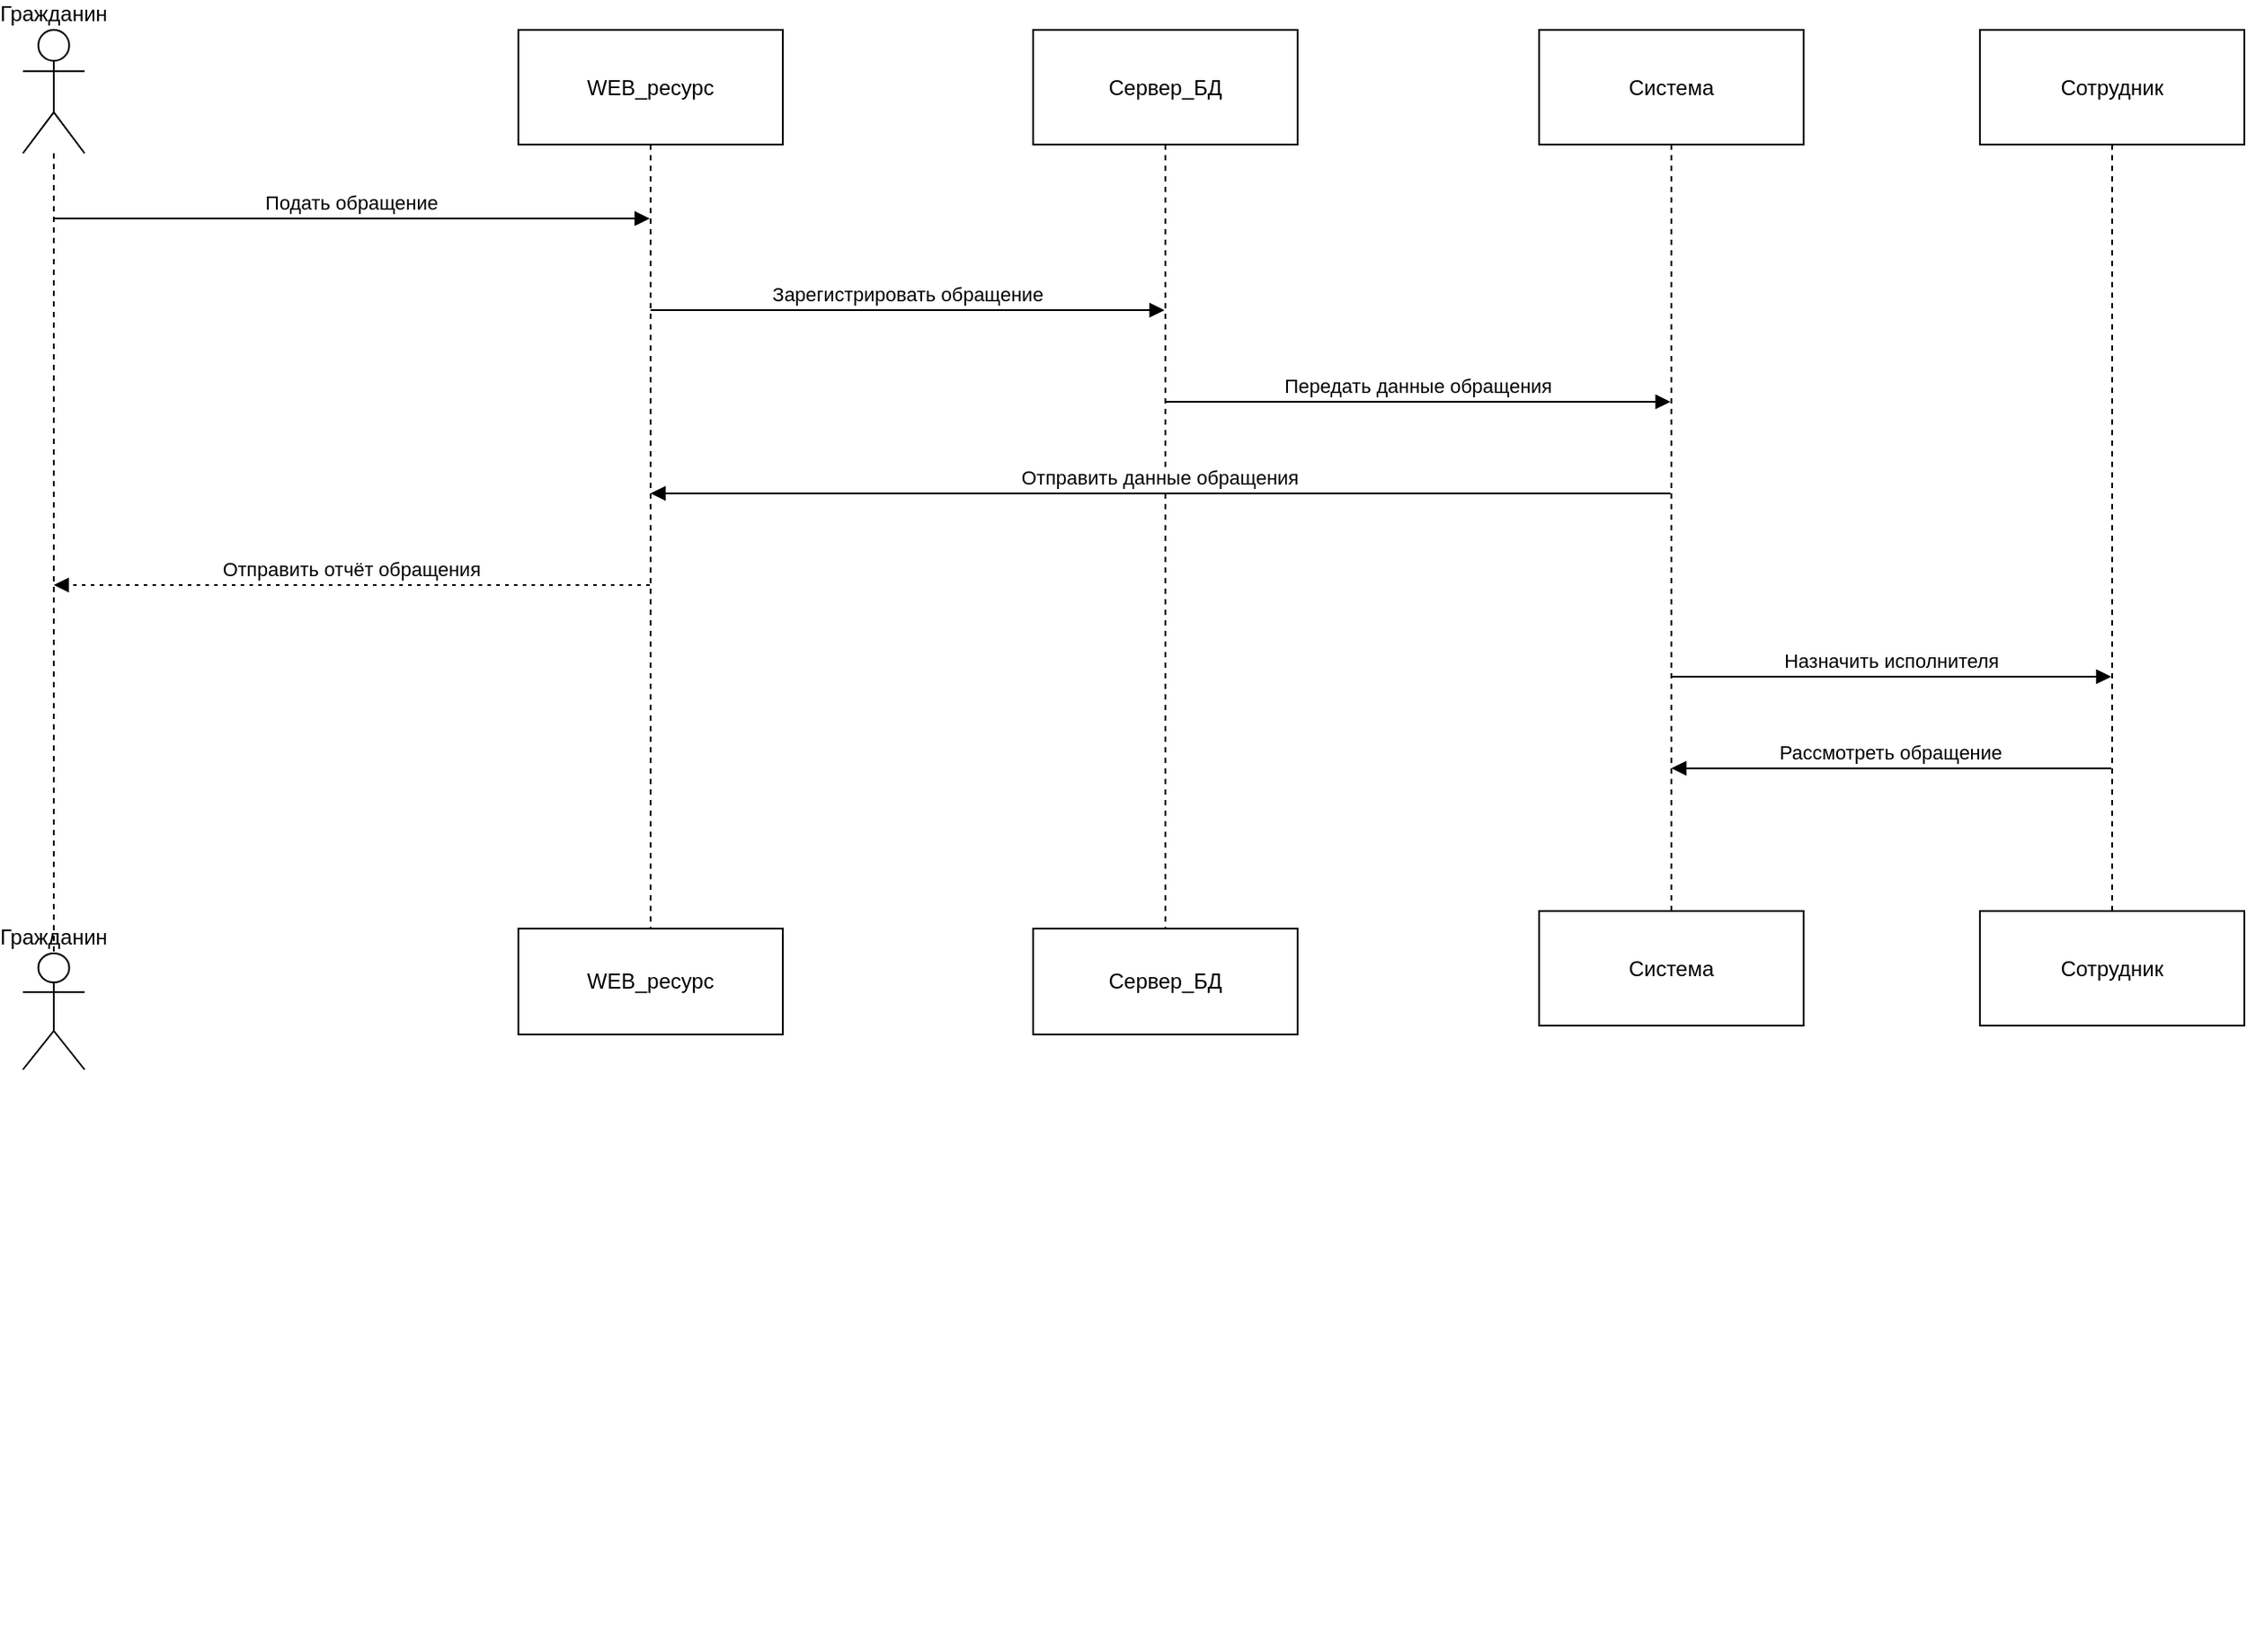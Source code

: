 <mxfile version="24.9.3">
  <diagram name="Страница — 1" id="_IVsBIt8aCaZtw_M675m">
    <mxGraphModel dx="542" dy="606" grid="1" gridSize="10" guides="1" tooltips="1" connect="1" arrows="1" fold="1" page="1" pageScale="1" pageWidth="827" pageHeight="1169" math="0" shadow="0">
      <root>
        <mxCell id="0" />
        <mxCell id="1" parent="0" />
        <mxCell id="mCaKX1DlY6IQvap0C6ZN-1" value="Гражданин" style="shape=umlLifeline;perimeter=lifelinePerimeter;whiteSpace=wrap;container=1;dropTarget=0;collapsible=0;recursiveResize=0;outlineConnect=0;portConstraint=eastwest;newEdgeStyle={&quot;edgeStyle&quot;:&quot;elbowEdgeStyle&quot;,&quot;elbow&quot;:&quot;vertical&quot;,&quot;curved&quot;:0,&quot;rounded&quot;:0};participant=umlActor;verticalAlign=bottom;labelPosition=center;verticalLabelPosition=top;align=center;size=70;" vertex="1" parent="1">
          <mxGeometry x="20" y="20" width="35" height="524" as="geometry" />
        </mxCell>
        <mxCell id="mCaKX1DlY6IQvap0C6ZN-2" value="" style="points=[];perimeter=orthogonalPerimeter;outlineConnect=0;targetShapes=umlLifeline;portConstraint=eastwest;newEdgeStyle={&quot;edgeStyle&quot;:&quot;elbowEdgeStyle&quot;,&quot;elbow&quot;:&quot;vertical&quot;,&quot;curved&quot;:0,&quot;rounded&quot;:0}" vertex="1" parent="mCaKX1DlY6IQvap0C6ZN-1">
          <mxGeometry x="12.5" y="107" width="10" as="geometry" />
        </mxCell>
        <mxCell id="mCaKX1DlY6IQvap0C6ZN-3" value="WEB_ресурс" style="shape=umlLifeline;perimeter=lifelinePerimeter;whiteSpace=wrap;container=1;dropTarget=0;collapsible=0;recursiveResize=0;outlineConnect=0;portConstraint=eastwest;newEdgeStyle={&quot;edgeStyle&quot;:&quot;elbowEdgeStyle&quot;,&quot;elbow&quot;:&quot;vertical&quot;,&quot;curved&quot;:0,&quot;rounded&quot;:0};size=65;" vertex="1" parent="1">
          <mxGeometry x="301" y="20" width="150" height="510" as="geometry" />
        </mxCell>
        <mxCell id="mCaKX1DlY6IQvap0C6ZN-4" value="" style="points=[];perimeter=orthogonalPerimeter;outlineConnect=0;targetShapes=umlLifeline;portConstraint=eastwest;newEdgeStyle={&quot;edgeStyle&quot;:&quot;elbowEdgeStyle&quot;,&quot;elbow&quot;:&quot;vertical&quot;,&quot;curved&quot;:0,&quot;rounded&quot;:0}" vertex="1" parent="mCaKX1DlY6IQvap0C6ZN-3">
          <mxGeometry x="70" y="159" width="10" as="geometry" />
        </mxCell>
        <mxCell id="mCaKX1DlY6IQvap0C6ZN-5" value="" style="points=[];perimeter=orthogonalPerimeter;outlineConnect=0;targetShapes=umlLifeline;portConstraint=eastwest;newEdgeStyle={&quot;edgeStyle&quot;:&quot;elbowEdgeStyle&quot;,&quot;elbow&quot;:&quot;vertical&quot;,&quot;curved&quot;:0,&quot;rounded&quot;:0}" vertex="1" parent="mCaKX1DlY6IQvap0C6ZN-3">
          <mxGeometry x="70" y="315" width="10" as="geometry" />
        </mxCell>
        <mxCell id="mCaKX1DlY6IQvap0C6ZN-6" value="Сервер_БД" style="shape=umlLifeline;perimeter=lifelinePerimeter;whiteSpace=wrap;container=1;dropTarget=0;collapsible=0;recursiveResize=0;outlineConnect=0;portConstraint=eastwest;newEdgeStyle={&quot;edgeStyle&quot;:&quot;elbowEdgeStyle&quot;,&quot;elbow&quot;:&quot;vertical&quot;,&quot;curved&quot;:0,&quot;rounded&quot;:0};size=65;" vertex="1" parent="1">
          <mxGeometry x="593" y="20" width="150" height="524" as="geometry" />
        </mxCell>
        <mxCell id="mCaKX1DlY6IQvap0C6ZN-7" value="" style="points=[];perimeter=orthogonalPerimeter;outlineConnect=0;targetShapes=umlLifeline;portConstraint=eastwest;newEdgeStyle={&quot;edgeStyle&quot;:&quot;elbowEdgeStyle&quot;,&quot;elbow&quot;:&quot;vertical&quot;,&quot;curved&quot;:0,&quot;rounded&quot;:0}" vertex="1" parent="mCaKX1DlY6IQvap0C6ZN-6">
          <mxGeometry x="70" y="211" width="10" as="geometry" />
        </mxCell>
        <mxCell id="mCaKX1DlY6IQvap0C6ZN-8" value="Система" style="shape=umlLifeline;perimeter=lifelinePerimeter;whiteSpace=wrap;container=1;dropTarget=0;collapsible=0;recursiveResize=0;outlineConnect=0;portConstraint=eastwest;newEdgeStyle={&quot;edgeStyle&quot;:&quot;elbowEdgeStyle&quot;,&quot;elbow&quot;:&quot;vertical&quot;,&quot;curved&quot;:0,&quot;rounded&quot;:0};size=65;" vertex="1" parent="1">
          <mxGeometry x="880" y="20" width="150" height="524" as="geometry" />
        </mxCell>
        <mxCell id="mCaKX1DlY6IQvap0C6ZN-9" value="" style="points=[];perimeter=orthogonalPerimeter;outlineConnect=0;targetShapes=umlLifeline;portConstraint=eastwest;newEdgeStyle={&quot;edgeStyle&quot;:&quot;elbowEdgeStyle&quot;,&quot;elbow&quot;:&quot;vertical&quot;,&quot;curved&quot;:0,&quot;rounded&quot;:0}" vertex="1" parent="mCaKX1DlY6IQvap0C6ZN-8">
          <mxGeometry x="70" y="263" width="10" as="geometry" />
        </mxCell>
        <mxCell id="mCaKX1DlY6IQvap0C6ZN-10" value="" style="points=[];perimeter=orthogonalPerimeter;outlineConnect=0;targetShapes=umlLifeline;portConstraint=eastwest;newEdgeStyle={&quot;edgeStyle&quot;:&quot;elbowEdgeStyle&quot;,&quot;elbow&quot;:&quot;vertical&quot;,&quot;curved&quot;:0,&quot;rounded&quot;:0}" vertex="1" parent="mCaKX1DlY6IQvap0C6ZN-8">
          <mxGeometry x="70" y="367" width="10" as="geometry" />
        </mxCell>
        <mxCell id="mCaKX1DlY6IQvap0C6ZN-11" value="Сотрудник" style="shape=umlLifeline;perimeter=lifelinePerimeter;whiteSpace=wrap;container=1;dropTarget=0;collapsible=0;recursiveResize=0;outlineConnect=0;portConstraint=eastwest;newEdgeStyle={&quot;edgeStyle&quot;:&quot;elbowEdgeStyle&quot;,&quot;elbow&quot;:&quot;vertical&quot;,&quot;curved&quot;:0,&quot;rounded&quot;:0};size=65;" vertex="1" parent="1">
          <mxGeometry x="1130" y="20" width="150" height="524" as="geometry" />
        </mxCell>
        <mxCell id="mCaKX1DlY6IQvap0C6ZN-12" value="" style="points=[];perimeter=orthogonalPerimeter;outlineConnect=0;targetShapes=umlLifeline;portConstraint=eastwest;newEdgeStyle={&quot;edgeStyle&quot;:&quot;elbowEdgeStyle&quot;,&quot;elbow&quot;:&quot;vertical&quot;,&quot;curved&quot;:0,&quot;rounded&quot;:0}" vertex="1" parent="mCaKX1DlY6IQvap0C6ZN-11">
          <mxGeometry x="70" y="419" width="10" as="geometry" />
        </mxCell>
        <mxCell id="mCaKX1DlY6IQvap0C6ZN-13" value="Подать обращение" style="verticalAlign=bottom;edgeStyle=elbowEdgeStyle;elbow=vertical;curved=0;rounded=0;endArrow=block;" edge="1" parent="1" source="mCaKX1DlY6IQvap0C6ZN-1" target="mCaKX1DlY6IQvap0C6ZN-3">
          <mxGeometry relative="1" as="geometry">
            <Array as="points">
              <mxPoint x="244" y="127" />
            </Array>
          </mxGeometry>
        </mxCell>
        <mxCell id="mCaKX1DlY6IQvap0C6ZN-14" value="Зарегистрировать обращение" style="verticalAlign=bottom;edgeStyle=elbowEdgeStyle;elbow=vertical;curved=0;rounded=0;endArrow=block;" edge="1" parent="1" source="mCaKX1DlY6IQvap0C6ZN-3" target="mCaKX1DlY6IQvap0C6ZN-6">
          <mxGeometry relative="1" as="geometry">
            <Array as="points">
              <mxPoint x="531" y="179" />
            </Array>
          </mxGeometry>
        </mxCell>
        <mxCell id="mCaKX1DlY6IQvap0C6ZN-15" value="Передать данные обращения" style="verticalAlign=bottom;edgeStyle=elbowEdgeStyle;elbow=vertical;curved=0;rounded=0;endArrow=block;" edge="1" parent="1" source="mCaKX1DlY6IQvap0C6ZN-6" target="mCaKX1DlY6IQvap0C6ZN-8">
          <mxGeometry relative="1" as="geometry">
            <Array as="points">
              <mxPoint x="820" y="231" />
            </Array>
          </mxGeometry>
        </mxCell>
        <mxCell id="mCaKX1DlY6IQvap0C6ZN-16" value="Отправить данные обращения" style="verticalAlign=bottom;edgeStyle=elbowEdgeStyle;elbow=vertical;curved=0;rounded=0;endArrow=block;" edge="1" parent="1" source="mCaKX1DlY6IQvap0C6ZN-8" target="mCaKX1DlY6IQvap0C6ZN-3">
          <mxGeometry relative="1" as="geometry">
            <Array as="points">
              <mxPoint x="677" y="283" />
            </Array>
          </mxGeometry>
        </mxCell>
        <mxCell id="mCaKX1DlY6IQvap0C6ZN-17" value="Отправить отчёт обращения" style="verticalAlign=bottom;edgeStyle=elbowEdgeStyle;elbow=vertical;curved=0;rounded=0;dashed=1;dashPattern=2 3;endArrow=block;" edge="1" parent="1" source="mCaKX1DlY6IQvap0C6ZN-3" target="mCaKX1DlY6IQvap0C6ZN-1">
          <mxGeometry relative="1" as="geometry">
            <Array as="points">
              <mxPoint x="247" y="335" />
            </Array>
          </mxGeometry>
        </mxCell>
        <mxCell id="mCaKX1DlY6IQvap0C6ZN-18" value="Назначить исполнителя" style="verticalAlign=bottom;edgeStyle=elbowEdgeStyle;elbow=vertical;curved=0;rounded=0;endArrow=block;" edge="1" parent="1" source="mCaKX1DlY6IQvap0C6ZN-8" target="mCaKX1DlY6IQvap0C6ZN-11">
          <mxGeometry relative="1" as="geometry">
            <Array as="points">
              <mxPoint x="1089" y="387" />
            </Array>
          </mxGeometry>
        </mxCell>
        <mxCell id="mCaKX1DlY6IQvap0C6ZN-19" value="Рассмотреть обращение" style="verticalAlign=bottom;edgeStyle=elbowEdgeStyle;elbow=vertical;curved=0;rounded=0;endArrow=block;" edge="1" parent="1" source="mCaKX1DlY6IQvap0C6ZN-11" target="mCaKX1DlY6IQvap0C6ZN-8">
          <mxGeometry relative="1" as="geometry">
            <Array as="points">
              <mxPoint x="1092" y="439" />
            </Array>
          </mxGeometry>
        </mxCell>
        <mxCell id="mCaKX1DlY6IQvap0C6ZN-39" value="Гражданин" style="shape=umlLifeline;perimeter=lifelinePerimeter;whiteSpace=wrap;container=1;dropTarget=0;collapsible=0;recursiveResize=0;outlineConnect=0;portConstraint=eastwest;newEdgeStyle={&quot;edgeStyle&quot;:&quot;elbowEdgeStyle&quot;,&quot;elbow&quot;:&quot;vertical&quot;,&quot;curved&quot;:0,&quot;rounded&quot;:0};participant=umlActor;verticalAlign=bottom;labelPosition=center;verticalLabelPosition=top;align=center;size=70;" vertex="1" parent="1">
          <mxGeometry x="20" y="544" width="35" height="66" as="geometry" />
        </mxCell>
        <mxCell id="mCaKX1DlY6IQvap0C6ZN-40" value="" style="points=[];perimeter=orthogonalPerimeter;outlineConnect=0;targetShapes=umlLifeline;portConstraint=eastwest;newEdgeStyle={&quot;edgeStyle&quot;:&quot;elbowEdgeStyle&quot;,&quot;elbow&quot;:&quot;vertical&quot;,&quot;curved&quot;:0,&quot;rounded&quot;:0}" vertex="1" parent="mCaKX1DlY6IQvap0C6ZN-39">
          <mxGeometry x="12.5" y="107" width="10" as="geometry" />
        </mxCell>
        <mxCell id="mCaKX1DlY6IQvap0C6ZN-41" value="WEB_ресурс" style="shape=umlLifeline;perimeter=lifelinePerimeter;whiteSpace=wrap;container=1;dropTarget=0;collapsible=0;recursiveResize=0;outlineConnect=0;portConstraint=eastwest;newEdgeStyle={&quot;edgeStyle&quot;:&quot;elbowEdgeStyle&quot;,&quot;elbow&quot;:&quot;vertical&quot;,&quot;curved&quot;:0,&quot;rounded&quot;:0};size=65;" vertex="1" parent="1">
          <mxGeometry x="301" y="530" width="150" height="60" as="geometry" />
        </mxCell>
        <mxCell id="mCaKX1DlY6IQvap0C6ZN-42" value="" style="points=[];perimeter=orthogonalPerimeter;outlineConnect=0;targetShapes=umlLifeline;portConstraint=eastwest;newEdgeStyle={&quot;edgeStyle&quot;:&quot;elbowEdgeStyle&quot;,&quot;elbow&quot;:&quot;vertical&quot;,&quot;curved&quot;:0,&quot;rounded&quot;:0}" vertex="1" parent="mCaKX1DlY6IQvap0C6ZN-41">
          <mxGeometry x="70" y="159" width="10" as="geometry" />
        </mxCell>
        <mxCell id="mCaKX1DlY6IQvap0C6ZN-43" value="" style="points=[];perimeter=orthogonalPerimeter;outlineConnect=0;targetShapes=umlLifeline;portConstraint=eastwest;newEdgeStyle={&quot;edgeStyle&quot;:&quot;elbowEdgeStyle&quot;,&quot;elbow&quot;:&quot;vertical&quot;,&quot;curved&quot;:0,&quot;rounded&quot;:0}" vertex="1" parent="mCaKX1DlY6IQvap0C6ZN-41">
          <mxGeometry x="70" y="315" width="10" as="geometry" />
        </mxCell>
        <mxCell id="mCaKX1DlY6IQvap0C6ZN-44" value="Сервер_БД" style="shape=umlLifeline;perimeter=lifelinePerimeter;whiteSpace=wrap;container=1;dropTarget=0;collapsible=0;recursiveResize=0;outlineConnect=0;portConstraint=eastwest;newEdgeStyle={&quot;edgeStyle&quot;:&quot;elbowEdgeStyle&quot;,&quot;elbow&quot;:&quot;vertical&quot;,&quot;curved&quot;:0,&quot;rounded&quot;:0};size=65;" vertex="1" parent="1">
          <mxGeometry x="593" y="530" width="150" height="60" as="geometry" />
        </mxCell>
        <mxCell id="mCaKX1DlY6IQvap0C6ZN-45" value="" style="points=[];perimeter=orthogonalPerimeter;outlineConnect=0;targetShapes=umlLifeline;portConstraint=eastwest;newEdgeStyle={&quot;edgeStyle&quot;:&quot;elbowEdgeStyle&quot;,&quot;elbow&quot;:&quot;vertical&quot;,&quot;curved&quot;:0,&quot;rounded&quot;:0}" vertex="1" parent="mCaKX1DlY6IQvap0C6ZN-44">
          <mxGeometry x="70" y="211" width="10" as="geometry" />
        </mxCell>
        <mxCell id="mCaKX1DlY6IQvap0C6ZN-46" value="Система" style="shape=umlLifeline;perimeter=lifelinePerimeter;whiteSpace=wrap;container=1;dropTarget=0;collapsible=0;recursiveResize=0;outlineConnect=0;portConstraint=eastwest;newEdgeStyle={&quot;edgeStyle&quot;:&quot;elbowEdgeStyle&quot;,&quot;elbow&quot;:&quot;vertical&quot;,&quot;curved&quot;:0,&quot;rounded&quot;:0};size=65;" vertex="1" parent="1">
          <mxGeometry x="880" y="520" width="150" height="65" as="geometry" />
        </mxCell>
        <mxCell id="mCaKX1DlY6IQvap0C6ZN-47" value="" style="points=[];perimeter=orthogonalPerimeter;outlineConnect=0;targetShapes=umlLifeline;portConstraint=eastwest;newEdgeStyle={&quot;edgeStyle&quot;:&quot;elbowEdgeStyle&quot;,&quot;elbow&quot;:&quot;vertical&quot;,&quot;curved&quot;:0,&quot;rounded&quot;:0}" vertex="1" parent="mCaKX1DlY6IQvap0C6ZN-46">
          <mxGeometry x="70" y="263" width="10" as="geometry" />
        </mxCell>
        <mxCell id="mCaKX1DlY6IQvap0C6ZN-48" value="" style="points=[];perimeter=orthogonalPerimeter;outlineConnect=0;targetShapes=umlLifeline;portConstraint=eastwest;newEdgeStyle={&quot;edgeStyle&quot;:&quot;elbowEdgeStyle&quot;,&quot;elbow&quot;:&quot;vertical&quot;,&quot;curved&quot;:0,&quot;rounded&quot;:0}" vertex="1" parent="mCaKX1DlY6IQvap0C6ZN-46">
          <mxGeometry x="70" y="367" width="10" as="geometry" />
        </mxCell>
        <mxCell id="mCaKX1DlY6IQvap0C6ZN-49" value="Сотрудник" style="shape=umlLifeline;perimeter=lifelinePerimeter;whiteSpace=wrap;container=1;dropTarget=0;collapsible=0;recursiveResize=0;outlineConnect=0;portConstraint=eastwest;newEdgeStyle={&quot;edgeStyle&quot;:&quot;elbowEdgeStyle&quot;,&quot;elbow&quot;:&quot;vertical&quot;,&quot;curved&quot;:0,&quot;rounded&quot;:0};size=65;" vertex="1" parent="1">
          <mxGeometry x="1130" y="520" width="150" height="65" as="geometry" />
        </mxCell>
        <mxCell id="mCaKX1DlY6IQvap0C6ZN-50" value="" style="points=[];perimeter=orthogonalPerimeter;outlineConnect=0;targetShapes=umlLifeline;portConstraint=eastwest;newEdgeStyle={&quot;edgeStyle&quot;:&quot;elbowEdgeStyle&quot;,&quot;elbow&quot;:&quot;vertical&quot;,&quot;curved&quot;:0,&quot;rounded&quot;:0}" vertex="1" parent="mCaKX1DlY6IQvap0C6ZN-49">
          <mxGeometry x="70" y="419" width="10" as="geometry" />
        </mxCell>
      </root>
    </mxGraphModel>
  </diagram>
</mxfile>
